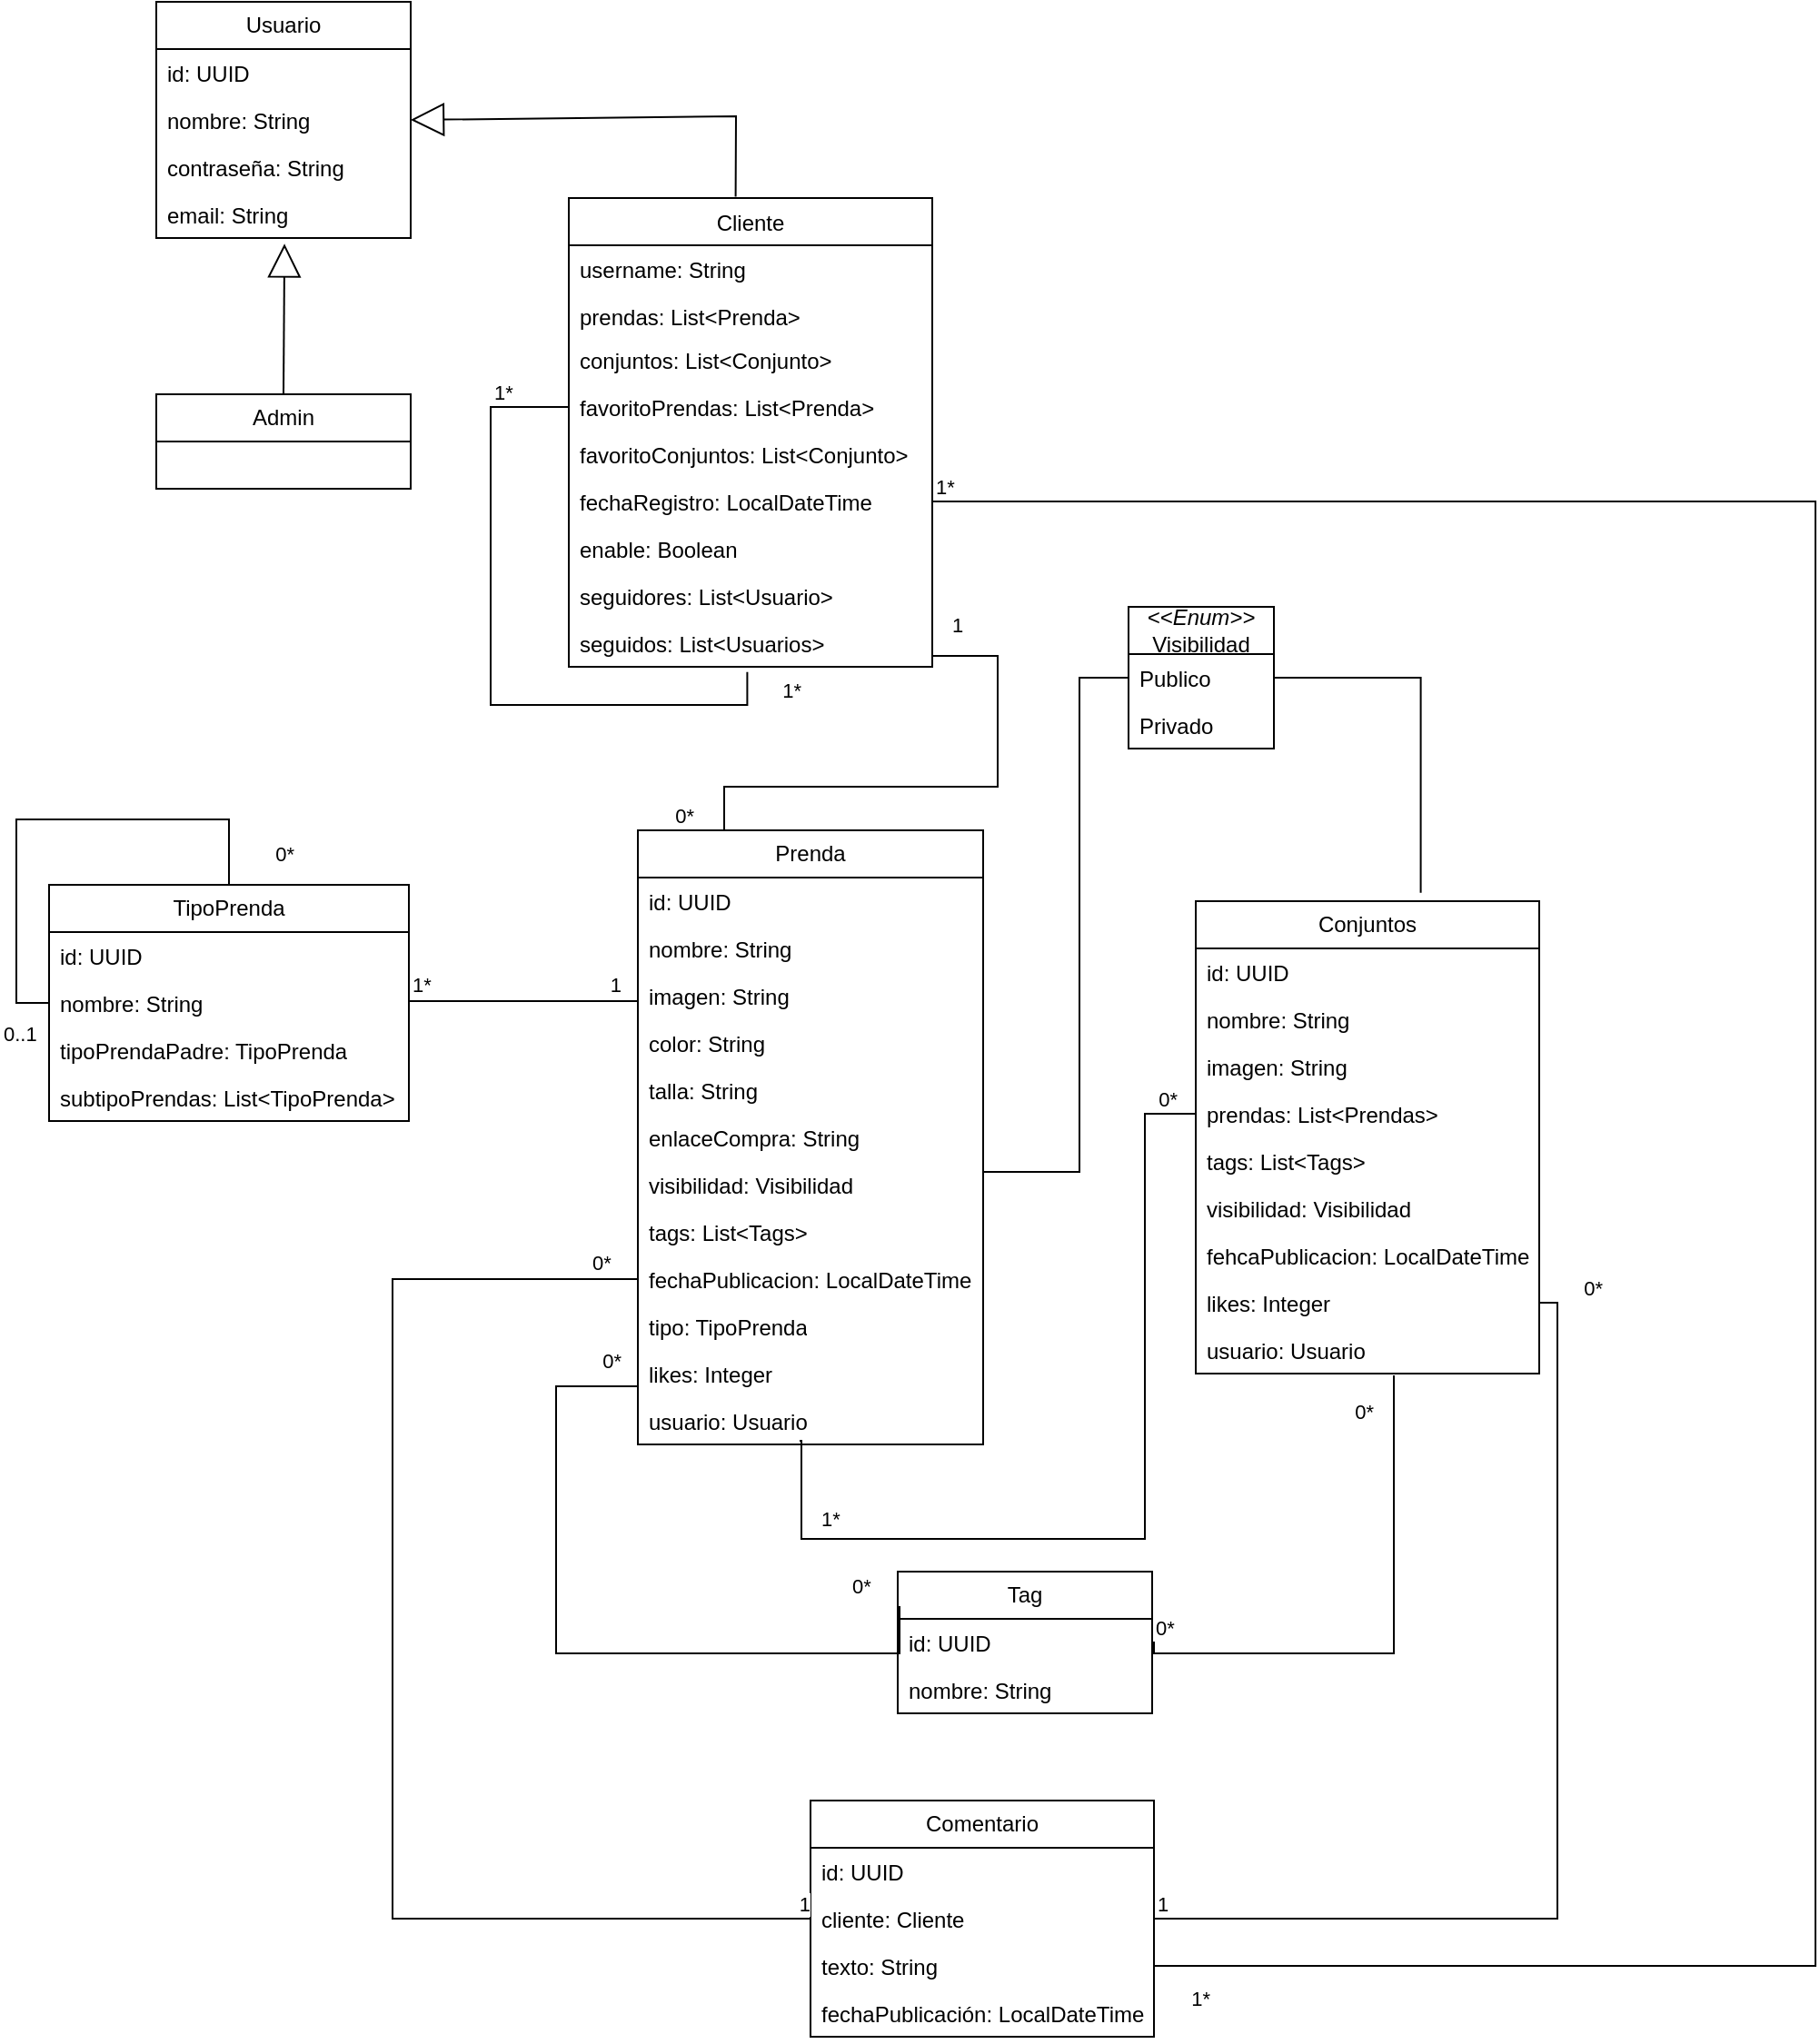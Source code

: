 <mxfile version="26.0.14">
  <diagram id="C5RBs43oDa-KdzZeNtuy" name="Page-1">
    <mxGraphModel dx="1325" dy="729" grid="1" gridSize="9" guides="1" tooltips="1" connect="1" arrows="1" fold="1" page="1" pageScale="1" pageWidth="1200" pageHeight="1920" math="0" shadow="0">
      <root>
        <mxCell id="WIyWlLk6GJQsqaUBKTNV-0" />
        <mxCell id="WIyWlLk6GJQsqaUBKTNV-1" parent="WIyWlLk6GJQsqaUBKTNV-0" />
        <mxCell id="zkfFHV4jXpPFQw0GAbJ--0" value="Cliente" style="swimlane;fontStyle=0;align=center;verticalAlign=top;childLayout=stackLayout;horizontal=1;startSize=26;horizontalStack=0;resizeParent=1;resizeLast=0;collapsible=1;marginBottom=0;rounded=0;shadow=0;strokeWidth=1;" parent="WIyWlLk6GJQsqaUBKTNV-1" vertex="1">
          <mxGeometry x="349" y="144" width="200" height="258" as="geometry">
            <mxRectangle x="230" y="140" width="160" height="26" as="alternateBounds" />
          </mxGeometry>
        </mxCell>
        <mxCell id="zkfFHV4jXpPFQw0GAbJ--3" value="username: String" style="text;align=left;verticalAlign=top;spacingLeft=4;spacingRight=4;overflow=hidden;rotatable=0;points=[[0,0.5],[1,0.5]];portConstraint=eastwest;rounded=0;shadow=0;html=0;" parent="zkfFHV4jXpPFQw0GAbJ--0" vertex="1">
          <mxGeometry y="26" width="200" height="26" as="geometry" />
        </mxCell>
        <mxCell id="DgNGuxFc834xRQPZXvwP-4" value="prendas: List&amp;lt;Prenda&amp;gt;" style="text;strokeColor=none;fillColor=none;align=left;verticalAlign=top;spacingLeft=4;spacingRight=4;overflow=hidden;rotatable=0;points=[[0,0.5],[1,0.5]];portConstraint=eastwest;whiteSpace=wrap;html=1;" parent="zkfFHV4jXpPFQw0GAbJ--0" vertex="1">
          <mxGeometry y="52" width="200" height="24" as="geometry" />
        </mxCell>
        <mxCell id="DgNGuxFc834xRQPZXvwP-8" value="conjuntos: List&amp;lt;Conjunto&amp;gt;" style="text;strokeColor=none;fillColor=none;align=left;verticalAlign=top;spacingLeft=4;spacingRight=4;overflow=hidden;rotatable=0;points=[[0,0.5],[1,0.5]];portConstraint=eastwest;whiteSpace=wrap;html=1;" parent="zkfFHV4jXpPFQw0GAbJ--0" vertex="1">
          <mxGeometry y="76" width="200" height="26" as="geometry" />
        </mxCell>
        <mxCell id="DgNGuxFc834xRQPZXvwP-9" value="favoritoPrendas: List&amp;lt;Prenda&amp;gt;" style="text;strokeColor=none;fillColor=none;align=left;verticalAlign=top;spacingLeft=4;spacingRight=4;overflow=hidden;rotatable=0;points=[[0,0.5],[1,0.5]];portConstraint=eastwest;whiteSpace=wrap;html=1;" parent="zkfFHV4jXpPFQw0GAbJ--0" vertex="1">
          <mxGeometry y="102" width="200" height="26" as="geometry" />
        </mxCell>
        <mxCell id="DgNGuxFc834xRQPZXvwP-10" value="favoritoConjuntos: List&amp;lt;Conjunto&amp;gt;" style="text;strokeColor=none;fillColor=none;align=left;verticalAlign=top;spacingLeft=4;spacingRight=4;overflow=hidden;rotatable=0;points=[[0,0.5],[1,0.5]];portConstraint=eastwest;whiteSpace=wrap;html=1;" parent="zkfFHV4jXpPFQw0GAbJ--0" vertex="1">
          <mxGeometry y="128" width="200" height="26" as="geometry" />
        </mxCell>
        <mxCell id="DgNGuxFc834xRQPZXvwP-11" value="fechaRegistro: LocalDateTime" style="text;strokeColor=none;fillColor=none;align=left;verticalAlign=top;spacingLeft=4;spacingRight=4;overflow=hidden;rotatable=0;points=[[0,0.5],[1,0.5]];portConstraint=eastwest;whiteSpace=wrap;html=1;" parent="zkfFHV4jXpPFQw0GAbJ--0" vertex="1">
          <mxGeometry y="154" width="200" height="26" as="geometry" />
        </mxCell>
        <mxCell id="DgNGuxFc834xRQPZXvwP-12" value="enable: Boolean" style="text;strokeColor=none;fillColor=none;align=left;verticalAlign=top;spacingLeft=4;spacingRight=4;overflow=hidden;rotatable=0;points=[[0,0.5],[1,0.5]];portConstraint=eastwest;whiteSpace=wrap;html=1;" parent="zkfFHV4jXpPFQw0GAbJ--0" vertex="1">
          <mxGeometry y="180" width="200" height="26" as="geometry" />
        </mxCell>
        <mxCell id="m85d_sn0txxrarvjNHWn-1" value="seguidores: List&amp;lt;Usuario&amp;gt;" style="text;strokeColor=none;fillColor=none;align=left;verticalAlign=top;spacingLeft=4;spacingRight=4;overflow=hidden;rotatable=0;points=[[0,0.5],[1,0.5]];portConstraint=eastwest;whiteSpace=wrap;html=1;" vertex="1" parent="zkfFHV4jXpPFQw0GAbJ--0">
          <mxGeometry y="206" width="200" height="26" as="geometry" />
        </mxCell>
        <mxCell id="m85d_sn0txxrarvjNHWn-2" value="seguidos: List&amp;lt;Usuarios&amp;gt;" style="text;strokeColor=none;fillColor=none;align=left;verticalAlign=top;spacingLeft=4;spacingRight=4;overflow=hidden;rotatable=0;points=[[0,0.5],[1,0.5]];portConstraint=eastwest;whiteSpace=wrap;html=1;" vertex="1" parent="zkfFHV4jXpPFQw0GAbJ--0">
          <mxGeometry y="232" width="200" height="26" as="geometry" />
        </mxCell>
        <mxCell id="m85d_sn0txxrarvjNHWn-3" value="" style="endArrow=none;html=1;edgeStyle=orthogonalEdgeStyle;rounded=0;entryX=0.491;entryY=1.112;entryDx=0;entryDy=0;entryPerimeter=0;exitX=0;exitY=0.5;exitDx=0;exitDy=0;" edge="1" parent="zkfFHV4jXpPFQw0GAbJ--0" source="DgNGuxFc834xRQPZXvwP-9" target="m85d_sn0txxrarvjNHWn-2">
          <mxGeometry relative="1" as="geometry">
            <mxPoint x="-142" y="279" as="sourcePoint" />
            <mxPoint x="18" y="279" as="targetPoint" />
            <Array as="points">
              <mxPoint x="-43" y="115" />
              <mxPoint x="-43" y="279" />
              <mxPoint x="98" y="279" />
            </Array>
          </mxGeometry>
        </mxCell>
        <mxCell id="m85d_sn0txxrarvjNHWn-4" value="1*" style="edgeLabel;resizable=0;html=1;align=left;verticalAlign=bottom;" connectable="0" vertex="1" parent="m85d_sn0txxrarvjNHWn-3">
          <mxGeometry x="-1" relative="1" as="geometry">
            <mxPoint x="-43" as="offset" />
          </mxGeometry>
        </mxCell>
        <mxCell id="m85d_sn0txxrarvjNHWn-5" value="1*" style="edgeLabel;resizable=0;html=1;align=right;verticalAlign=bottom;" connectable="0" vertex="1" parent="m85d_sn0txxrarvjNHWn-3">
          <mxGeometry x="1" relative="1" as="geometry">
            <mxPoint x="30" y="19" as="offset" />
          </mxGeometry>
        </mxCell>
        <mxCell id="DgNGuxFc834xRQPZXvwP-13" value="Prenda" style="swimlane;fontStyle=0;childLayout=stackLayout;horizontal=1;startSize=26;fillColor=none;horizontalStack=0;resizeParent=1;resizeParentMax=0;resizeLast=0;collapsible=1;marginBottom=0;whiteSpace=wrap;html=1;" parent="WIyWlLk6GJQsqaUBKTNV-1" vertex="1">
          <mxGeometry x="387" y="492" width="190" height="338" as="geometry" />
        </mxCell>
        <mxCell id="DgNGuxFc834xRQPZXvwP-14" value="&lt;span style=&quot;text-wrap-mode: nowrap;&quot;&gt;id: UUID&lt;/span&gt;" style="text;strokeColor=none;fillColor=none;align=left;verticalAlign=top;spacingLeft=4;spacingRight=4;overflow=hidden;rotatable=0;points=[[0,0.5],[1,0.5]];portConstraint=eastwest;whiteSpace=wrap;html=1;" parent="DgNGuxFc834xRQPZXvwP-13" vertex="1">
          <mxGeometry y="26" width="190" height="26" as="geometry" />
        </mxCell>
        <mxCell id="DgNGuxFc834xRQPZXvwP-15" value="&lt;span style=&quot;text-wrap-mode: nowrap;&quot;&gt;nombre: String&lt;/span&gt;" style="text;strokeColor=none;fillColor=none;align=left;verticalAlign=top;spacingLeft=4;spacingRight=4;overflow=hidden;rotatable=0;points=[[0,0.5],[1,0.5]];portConstraint=eastwest;whiteSpace=wrap;html=1;" parent="DgNGuxFc834xRQPZXvwP-13" vertex="1">
          <mxGeometry y="52" width="190" height="26" as="geometry" />
        </mxCell>
        <mxCell id="DgNGuxFc834xRQPZXvwP-16" value="imagen: String" style="text;strokeColor=none;fillColor=none;align=left;verticalAlign=top;spacingLeft=4;spacingRight=4;overflow=hidden;rotatable=0;points=[[0,0.5],[1,0.5]];portConstraint=eastwest;whiteSpace=wrap;html=1;" parent="DgNGuxFc834xRQPZXvwP-13" vertex="1">
          <mxGeometry y="78" width="190" height="26" as="geometry" />
        </mxCell>
        <mxCell id="DgNGuxFc834xRQPZXvwP-17" value="color: String" style="text;strokeColor=none;fillColor=none;align=left;verticalAlign=top;spacingLeft=4;spacingRight=4;overflow=hidden;rotatable=0;points=[[0,0.5],[1,0.5]];portConstraint=eastwest;whiteSpace=wrap;html=1;" parent="DgNGuxFc834xRQPZXvwP-13" vertex="1">
          <mxGeometry y="104" width="190" height="26" as="geometry" />
        </mxCell>
        <mxCell id="DgNGuxFc834xRQPZXvwP-18" value="talla: String" style="text;strokeColor=none;fillColor=none;align=left;verticalAlign=top;spacingLeft=4;spacingRight=4;overflow=hidden;rotatable=0;points=[[0,0.5],[1,0.5]];portConstraint=eastwest;whiteSpace=wrap;html=1;" parent="DgNGuxFc834xRQPZXvwP-13" vertex="1">
          <mxGeometry y="130" width="190" height="26" as="geometry" />
        </mxCell>
        <mxCell id="DgNGuxFc834xRQPZXvwP-22" value="enlaceCompra: String" style="text;strokeColor=none;fillColor=none;align=left;verticalAlign=top;spacingLeft=4;spacingRight=4;overflow=hidden;rotatable=0;points=[[0,0.5],[1,0.5]];portConstraint=eastwest;whiteSpace=wrap;html=1;" parent="DgNGuxFc834xRQPZXvwP-13" vertex="1">
          <mxGeometry y="156" width="190" height="26" as="geometry" />
        </mxCell>
        <mxCell id="DgNGuxFc834xRQPZXvwP-20" value="visibilidad: Visibilidad" style="text;strokeColor=none;fillColor=none;align=left;verticalAlign=top;spacingLeft=4;spacingRight=4;overflow=hidden;rotatable=0;points=[[0,0.5],[1,0.5]];portConstraint=eastwest;whiteSpace=wrap;html=1;" parent="DgNGuxFc834xRQPZXvwP-13" vertex="1">
          <mxGeometry y="182" width="190" height="26" as="geometry" />
        </mxCell>
        <mxCell id="DgNGuxFc834xRQPZXvwP-21" value="tags: List&amp;lt;Tags&amp;gt;" style="text;strokeColor=none;fillColor=none;align=left;verticalAlign=top;spacingLeft=4;spacingRight=4;overflow=hidden;rotatable=0;points=[[0,0.5],[1,0.5]];portConstraint=eastwest;whiteSpace=wrap;html=1;" parent="DgNGuxFc834xRQPZXvwP-13" vertex="1">
          <mxGeometry y="208" width="190" height="26" as="geometry" />
        </mxCell>
        <mxCell id="DgNGuxFc834xRQPZXvwP-32" value="fechaPublicacion: LocalDateTime" style="text;strokeColor=none;fillColor=none;align=left;verticalAlign=top;spacingLeft=4;spacingRight=4;overflow=hidden;rotatable=0;points=[[0,0.5],[1,0.5]];portConstraint=eastwest;whiteSpace=wrap;html=1;" parent="DgNGuxFc834xRQPZXvwP-13" vertex="1">
          <mxGeometry y="234" width="190" height="26" as="geometry" />
        </mxCell>
        <mxCell id="DgNGuxFc834xRQPZXvwP-19" value="tipo: TipoPrenda" style="text;strokeColor=none;fillColor=none;align=left;verticalAlign=top;spacingLeft=4;spacingRight=4;overflow=hidden;rotatable=0;points=[[0,0.5],[1,0.5]];portConstraint=eastwest;whiteSpace=wrap;html=1;" parent="DgNGuxFc834xRQPZXvwP-13" vertex="1">
          <mxGeometry y="260" width="190" height="26" as="geometry" />
        </mxCell>
        <mxCell id="DgNGuxFc834xRQPZXvwP-35" value="likes: Integer" style="text;strokeColor=none;fillColor=none;align=left;verticalAlign=top;spacingLeft=4;spacingRight=4;overflow=hidden;rotatable=0;points=[[0,0.5],[1,0.5]];portConstraint=eastwest;whiteSpace=wrap;html=1;" parent="DgNGuxFc834xRQPZXvwP-13" vertex="1">
          <mxGeometry y="286" width="190" height="26" as="geometry" />
        </mxCell>
        <mxCell id="m85d_sn0txxrarvjNHWn-23" value="usuario: Usuario" style="text;strokeColor=none;fillColor=none;align=left;verticalAlign=top;spacingLeft=4;spacingRight=4;overflow=hidden;rotatable=0;points=[[0,0.5],[1,0.5]];portConstraint=eastwest;whiteSpace=wrap;html=1;" vertex="1" parent="DgNGuxFc834xRQPZXvwP-13">
          <mxGeometry y="312" width="190" height="26" as="geometry" />
        </mxCell>
        <mxCell id="DgNGuxFc834xRQPZXvwP-27" value="&lt;i&gt;&amp;lt;&amp;lt;Enum&amp;gt;&amp;gt;&lt;/i&gt;&lt;div&gt;Visibilidad&lt;/div&gt;" style="swimlane;fontStyle=0;childLayout=stackLayout;horizontal=1;startSize=26;fillColor=none;horizontalStack=0;resizeParent=1;resizeParentMax=0;resizeLast=0;collapsible=1;marginBottom=0;whiteSpace=wrap;html=1;" parent="WIyWlLk6GJQsqaUBKTNV-1" vertex="1">
          <mxGeometry x="657" y="369" width="80" height="78" as="geometry" />
        </mxCell>
        <mxCell id="DgNGuxFc834xRQPZXvwP-28" value="Publico" style="text;strokeColor=none;fillColor=none;align=left;verticalAlign=top;spacingLeft=4;spacingRight=4;overflow=hidden;rotatable=0;points=[[0,0.5],[1,0.5]];portConstraint=eastwest;whiteSpace=wrap;html=1;" parent="DgNGuxFc834xRQPZXvwP-27" vertex="1">
          <mxGeometry y="26" width="80" height="26" as="geometry" />
        </mxCell>
        <mxCell id="DgNGuxFc834xRQPZXvwP-29" value="Privado" style="text;strokeColor=none;fillColor=none;align=left;verticalAlign=top;spacingLeft=4;spacingRight=4;overflow=hidden;rotatable=0;points=[[0,0.5],[1,0.5]];portConstraint=eastwest;whiteSpace=wrap;html=1;" parent="DgNGuxFc834xRQPZXvwP-27" vertex="1">
          <mxGeometry y="52" width="80" height="26" as="geometry" />
        </mxCell>
        <mxCell id="DgNGuxFc834xRQPZXvwP-37" value="" style="endArrow=none;html=1;edgeStyle=orthogonalEdgeStyle;rounded=0;exitX=1;exitY=0.5;exitDx=0;exitDy=0;entryX=0.25;entryY=0;entryDx=0;entryDy=0;" parent="WIyWlLk6GJQsqaUBKTNV-1" source="DgNGuxFc834xRQPZXvwP-4" target="DgNGuxFc834xRQPZXvwP-13" edge="1">
          <mxGeometry relative="1" as="geometry">
            <mxPoint x="252" y="459" as="sourcePoint" />
            <mxPoint x="412" y="459" as="targetPoint" />
            <Array as="points">
              <mxPoint x="549" y="396" />
              <mxPoint x="585" y="396" />
              <mxPoint x="585" y="468" />
              <mxPoint x="434" y="468" />
            </Array>
          </mxGeometry>
        </mxCell>
        <mxCell id="DgNGuxFc834xRQPZXvwP-38" value="1" style="edgeLabel;resizable=0;html=1;align=left;verticalAlign=bottom;" parent="DgNGuxFc834xRQPZXvwP-37" connectable="0" vertex="1">
          <mxGeometry x="-1" relative="1" as="geometry">
            <mxPoint x="9" y="179" as="offset" />
          </mxGeometry>
        </mxCell>
        <mxCell id="DgNGuxFc834xRQPZXvwP-39" value="0*" style="edgeLabel;resizable=0;html=1;align=right;verticalAlign=bottom;" parent="DgNGuxFc834xRQPZXvwP-37" connectable="0" vertex="1">
          <mxGeometry x="1" relative="1" as="geometry">
            <mxPoint x="-16" as="offset" />
          </mxGeometry>
        </mxCell>
        <mxCell id="DgNGuxFc834xRQPZXvwP-40" value="Usuario" style="swimlane;fontStyle=0;childLayout=stackLayout;horizontal=1;startSize=26;fillColor=none;horizontalStack=0;resizeParent=1;resizeParentMax=0;resizeLast=0;collapsible=1;marginBottom=0;whiteSpace=wrap;html=1;" parent="WIyWlLk6GJQsqaUBKTNV-1" vertex="1">
          <mxGeometry x="122" y="36" width="140" height="130" as="geometry" />
        </mxCell>
        <mxCell id="zkfFHV4jXpPFQw0GAbJ--1" value="id: UUID" style="text;align=left;verticalAlign=top;spacingLeft=4;spacingRight=4;overflow=hidden;rotatable=0;points=[[0,0.5],[1,0.5]];portConstraint=eastwest;" parent="DgNGuxFc834xRQPZXvwP-40" vertex="1">
          <mxGeometry y="26" width="140" height="26" as="geometry" />
        </mxCell>
        <mxCell id="zkfFHV4jXpPFQw0GAbJ--2" value="nombre: String" style="text;align=left;verticalAlign=top;spacingLeft=4;spacingRight=4;overflow=hidden;rotatable=0;points=[[0,0.5],[1,0.5]];portConstraint=eastwest;rounded=0;shadow=0;html=0;" parent="DgNGuxFc834xRQPZXvwP-40" vertex="1">
          <mxGeometry y="52" width="140" height="26" as="geometry" />
        </mxCell>
        <mxCell id="DgNGuxFc834xRQPZXvwP-7" value="contraseña: String" style="text;strokeColor=none;fillColor=none;align=left;verticalAlign=top;spacingLeft=4;spacingRight=4;overflow=hidden;rotatable=0;points=[[0,0.5],[1,0.5]];portConstraint=eastwest;whiteSpace=wrap;html=1;" parent="DgNGuxFc834xRQPZXvwP-40" vertex="1">
          <mxGeometry y="78" width="140" height="26" as="geometry" />
        </mxCell>
        <mxCell id="DgNGuxFc834xRQPZXvwP-6" value="email: String" style="text;strokeColor=none;fillColor=none;align=left;verticalAlign=top;spacingLeft=4;spacingRight=4;overflow=hidden;rotatable=0;points=[[0,0.5],[1,0.5]];portConstraint=eastwest;whiteSpace=wrap;html=1;" parent="DgNGuxFc834xRQPZXvwP-40" vertex="1">
          <mxGeometry y="104" width="140" height="26" as="geometry" />
        </mxCell>
        <mxCell id="DgNGuxFc834xRQPZXvwP-44" value="Admin" style="swimlane;fontStyle=0;childLayout=stackLayout;horizontal=1;startSize=26;fillColor=none;horizontalStack=0;resizeParent=1;resizeParentMax=0;resizeLast=0;collapsible=1;marginBottom=0;whiteSpace=wrap;html=1;" parent="WIyWlLk6GJQsqaUBKTNV-1" vertex="1">
          <mxGeometry x="122" y="252" width="140" height="52" as="geometry" />
        </mxCell>
        <mxCell id="DgNGuxFc834xRQPZXvwP-48" value="" style="endArrow=block;endSize=16;endFill=0;html=1;rounded=0;exitX=0.5;exitY=0;exitDx=0;exitDy=0;entryX=0.504;entryY=1.122;entryDx=0;entryDy=0;entryPerimeter=0;" parent="WIyWlLk6GJQsqaUBKTNV-1" source="DgNGuxFc834xRQPZXvwP-44" target="DgNGuxFc834xRQPZXvwP-6" edge="1">
          <mxGeometry width="160" relative="1" as="geometry">
            <mxPoint x="270" y="198" as="sourcePoint" />
            <mxPoint x="430" y="198" as="targetPoint" />
          </mxGeometry>
        </mxCell>
        <mxCell id="DgNGuxFc834xRQPZXvwP-49" value="" style="endArrow=block;endSize=16;endFill=0;html=1;rounded=0;exitX=0.459;exitY=-0.003;exitDx=0;exitDy=0;exitPerimeter=0;entryX=1;entryY=0.5;entryDx=0;entryDy=0;" parent="WIyWlLk6GJQsqaUBKTNV-1" source="zkfFHV4jXpPFQw0GAbJ--0" target="zkfFHV4jXpPFQw0GAbJ--2" edge="1">
          <mxGeometry width="160" relative="1" as="geometry">
            <mxPoint x="270" y="198" as="sourcePoint" />
            <mxPoint x="430" y="198" as="targetPoint" />
            <Array as="points">
              <mxPoint x="441" y="99" />
            </Array>
          </mxGeometry>
        </mxCell>
        <mxCell id="DgNGuxFc834xRQPZXvwP-50" value="Conjuntos" style="swimlane;fontStyle=0;childLayout=stackLayout;horizontal=1;startSize=26;fillColor=none;horizontalStack=0;resizeParent=1;resizeParentMax=0;resizeLast=0;collapsible=1;marginBottom=0;whiteSpace=wrap;html=1;" parent="WIyWlLk6GJQsqaUBKTNV-1" vertex="1">
          <mxGeometry x="694" y="531" width="189" height="260" as="geometry" />
        </mxCell>
        <mxCell id="DgNGuxFc834xRQPZXvwP-51" value="&lt;span style=&quot;text-wrap-mode: nowrap;&quot;&gt;id: UUID&lt;/span&gt;" style="text;strokeColor=none;fillColor=none;align=left;verticalAlign=top;spacingLeft=4;spacingRight=4;overflow=hidden;rotatable=0;points=[[0,0.5],[1,0.5]];portConstraint=eastwest;whiteSpace=wrap;html=1;" parent="DgNGuxFc834xRQPZXvwP-50" vertex="1">
          <mxGeometry y="26" width="189" height="26" as="geometry" />
        </mxCell>
        <mxCell id="DgNGuxFc834xRQPZXvwP-52" value="&lt;span style=&quot;text-wrap-mode: nowrap;&quot;&gt;nombre: String&lt;/span&gt;" style="text;strokeColor=none;fillColor=none;align=left;verticalAlign=top;spacingLeft=4;spacingRight=4;overflow=hidden;rotatable=0;points=[[0,0.5],[1,0.5]];portConstraint=eastwest;whiteSpace=wrap;html=1;" parent="DgNGuxFc834xRQPZXvwP-50" vertex="1">
          <mxGeometry y="52" width="189" height="26" as="geometry" />
        </mxCell>
        <mxCell id="DgNGuxFc834xRQPZXvwP-53" value="imagen: String" style="text;strokeColor=none;fillColor=none;align=left;verticalAlign=top;spacingLeft=4;spacingRight=4;overflow=hidden;rotatable=0;points=[[0,0.5],[1,0.5]];portConstraint=eastwest;whiteSpace=wrap;html=1;" parent="DgNGuxFc834xRQPZXvwP-50" vertex="1">
          <mxGeometry y="78" width="189" height="26" as="geometry" />
        </mxCell>
        <mxCell id="DgNGuxFc834xRQPZXvwP-59" value="prendas: List&amp;lt;Prendas&amp;gt;" style="text;strokeColor=none;fillColor=none;align=left;verticalAlign=top;spacingLeft=4;spacingRight=4;overflow=hidden;rotatable=0;points=[[0,0.5],[1,0.5]];portConstraint=eastwest;whiteSpace=wrap;html=1;" parent="DgNGuxFc834xRQPZXvwP-50" vertex="1">
          <mxGeometry y="104" width="189" height="26" as="geometry" />
        </mxCell>
        <mxCell id="DgNGuxFc834xRQPZXvwP-60" value="tags: List&amp;lt;Tags&amp;gt;" style="text;strokeColor=none;fillColor=none;align=left;verticalAlign=top;spacingLeft=4;spacingRight=4;overflow=hidden;rotatable=0;points=[[0,0.5],[1,0.5]];portConstraint=eastwest;whiteSpace=wrap;html=1;" parent="DgNGuxFc834xRQPZXvwP-50" vertex="1">
          <mxGeometry y="130" width="189" height="26" as="geometry" />
        </mxCell>
        <mxCell id="DgNGuxFc834xRQPZXvwP-61" value="visibilidad: Visibilidad" style="text;strokeColor=none;fillColor=none;align=left;verticalAlign=top;spacingLeft=4;spacingRight=4;overflow=hidden;rotatable=0;points=[[0,0.5],[1,0.5]];portConstraint=eastwest;whiteSpace=wrap;html=1;" parent="DgNGuxFc834xRQPZXvwP-50" vertex="1">
          <mxGeometry y="156" width="189" height="26" as="geometry" />
        </mxCell>
        <mxCell id="DgNGuxFc834xRQPZXvwP-62" value="fehcaPublicacion: LocalDateTime" style="text;strokeColor=none;fillColor=none;align=left;verticalAlign=top;spacingLeft=4;spacingRight=4;overflow=hidden;rotatable=0;points=[[0,0.5],[1,0.5]];portConstraint=eastwest;whiteSpace=wrap;html=1;" parent="DgNGuxFc834xRQPZXvwP-50" vertex="1">
          <mxGeometry y="182" width="189" height="26" as="geometry" />
        </mxCell>
        <mxCell id="DgNGuxFc834xRQPZXvwP-58" value="likes: Integer" style="text;strokeColor=none;fillColor=none;align=left;verticalAlign=top;spacingLeft=4;spacingRight=4;overflow=hidden;rotatable=0;points=[[0,0.5],[1,0.5]];portConstraint=eastwest;whiteSpace=wrap;html=1;" parent="DgNGuxFc834xRQPZXvwP-50" vertex="1">
          <mxGeometry y="208" width="189" height="26" as="geometry" />
        </mxCell>
        <mxCell id="m85d_sn0txxrarvjNHWn-25" value="usuario: Usuario" style="text;strokeColor=none;fillColor=none;align=left;verticalAlign=top;spacingLeft=4;spacingRight=4;overflow=hidden;rotatable=0;points=[[0,0.5],[1,0.5]];portConstraint=eastwest;whiteSpace=wrap;html=1;" vertex="1" parent="DgNGuxFc834xRQPZXvwP-50">
          <mxGeometry y="234" width="189" height="26" as="geometry" />
        </mxCell>
        <mxCell id="DgNGuxFc834xRQPZXvwP-55" value="" style="endArrow=none;html=1;edgeStyle=orthogonalEdgeStyle;rounded=0;exitX=1;exitY=0.5;exitDx=0;exitDy=0;entryX=0;entryY=0.5;entryDx=0;entryDy=0;" parent="WIyWlLk6GJQsqaUBKTNV-1" source="DgNGuxFc834xRQPZXvwP-21" target="DgNGuxFc834xRQPZXvwP-28" edge="1">
          <mxGeometry relative="1" as="geometry">
            <mxPoint x="567" y="441" as="sourcePoint" />
            <mxPoint x="727" y="441" as="targetPoint" />
            <Array as="points">
              <mxPoint x="577" y="680" />
              <mxPoint x="630" y="680" />
              <mxPoint x="630" y="408" />
            </Array>
          </mxGeometry>
        </mxCell>
        <mxCell id="DgNGuxFc834xRQPZXvwP-63" value="" style="endArrow=none;html=1;edgeStyle=orthogonalEdgeStyle;rounded=0;exitX=1;exitY=0.5;exitDx=0;exitDy=0;entryX=0.655;entryY=-0.018;entryDx=0;entryDy=0;entryPerimeter=0;" parent="WIyWlLk6GJQsqaUBKTNV-1" source="DgNGuxFc834xRQPZXvwP-28" target="DgNGuxFc834xRQPZXvwP-50" edge="1">
          <mxGeometry relative="1" as="geometry">
            <mxPoint x="972" y="522" as="sourcePoint" />
            <mxPoint x="1146" y="630" as="targetPoint" />
            <Array as="points">
              <mxPoint x="818" y="408" />
            </Array>
          </mxGeometry>
        </mxCell>
        <mxCell id="DgNGuxFc834xRQPZXvwP-64" value="" style="endArrow=none;html=1;edgeStyle=orthogonalEdgeStyle;rounded=0;entryX=0;entryY=0.5;entryDx=0;entryDy=0;" parent="WIyWlLk6GJQsqaUBKTNV-1" target="DgNGuxFc834xRQPZXvwP-59" edge="1">
          <mxGeometry relative="1" as="geometry">
            <mxPoint x="476" y="828" as="sourcePoint" />
            <mxPoint x="727" y="441" as="targetPoint" />
            <Array as="points">
              <mxPoint x="477" y="882" />
              <mxPoint x="666" y="882" />
              <mxPoint x="666" y="648" />
            </Array>
          </mxGeometry>
        </mxCell>
        <mxCell id="DgNGuxFc834xRQPZXvwP-65" value="1*" style="edgeLabel;resizable=0;html=1;align=left;verticalAlign=bottom;" parent="DgNGuxFc834xRQPZXvwP-64" connectable="0" vertex="1">
          <mxGeometry x="-1" relative="1" as="geometry">
            <mxPoint x="10" y="51" as="offset" />
          </mxGeometry>
        </mxCell>
        <mxCell id="DgNGuxFc834xRQPZXvwP-66" value="0*" style="edgeLabel;resizable=0;html=1;align=right;verticalAlign=bottom;" parent="DgNGuxFc834xRQPZXvwP-64" connectable="0" vertex="1">
          <mxGeometry x="1" relative="1" as="geometry">
            <mxPoint x="-10" as="offset" />
          </mxGeometry>
        </mxCell>
        <mxCell id="DgNGuxFc834xRQPZXvwP-67" value="Tag" style="swimlane;fontStyle=0;childLayout=stackLayout;horizontal=1;startSize=26;fillColor=none;horizontalStack=0;resizeParent=1;resizeParentMax=0;resizeLast=0;collapsible=1;marginBottom=0;whiteSpace=wrap;html=1;" parent="WIyWlLk6GJQsqaUBKTNV-1" vertex="1">
          <mxGeometry x="530" y="900" width="140" height="78" as="geometry" />
        </mxCell>
        <mxCell id="DgNGuxFc834xRQPZXvwP-68" value="&lt;span style=&quot;text-wrap-mode: nowrap;&quot;&gt;id: UUID&lt;/span&gt;" style="text;strokeColor=none;fillColor=none;align=left;verticalAlign=top;spacingLeft=4;spacingRight=4;overflow=hidden;rotatable=0;points=[[0,0.5],[1,0.5]];portConstraint=eastwest;whiteSpace=wrap;html=1;" parent="DgNGuxFc834xRQPZXvwP-67" vertex="1">
          <mxGeometry y="26" width="140" height="26" as="geometry" />
        </mxCell>
        <mxCell id="DgNGuxFc834xRQPZXvwP-69" value="nombre: String" style="text;strokeColor=none;fillColor=none;align=left;verticalAlign=top;spacingLeft=4;spacingRight=4;overflow=hidden;rotatable=0;points=[[0,0.5],[1,0.5]];portConstraint=eastwest;whiteSpace=wrap;html=1;" parent="DgNGuxFc834xRQPZXvwP-67" vertex="1">
          <mxGeometry y="52" width="140" height="26" as="geometry" />
        </mxCell>
        <mxCell id="DgNGuxFc834xRQPZXvwP-71" value="" style="endArrow=none;html=1;edgeStyle=orthogonalEdgeStyle;rounded=0;exitX=1;exitY=0.5;exitDx=0;exitDy=0;" parent="WIyWlLk6GJQsqaUBKTNV-1" source="DgNGuxFc834xRQPZXvwP-68" edge="1">
          <mxGeometry relative="1" as="geometry">
            <mxPoint x="747" y="945" as="sourcePoint" />
            <mxPoint x="803" y="792" as="targetPoint" />
            <Array as="points">
              <mxPoint x="671" y="939" />
              <mxPoint x="671" y="945" />
              <mxPoint x="803" y="945" />
            </Array>
          </mxGeometry>
        </mxCell>
        <mxCell id="DgNGuxFc834xRQPZXvwP-72" value="0*" style="edgeLabel;resizable=0;html=1;align=left;verticalAlign=bottom;" parent="DgNGuxFc834xRQPZXvwP-71" connectable="0" vertex="1">
          <mxGeometry x="-1" relative="1" as="geometry" />
        </mxCell>
        <mxCell id="DgNGuxFc834xRQPZXvwP-73" value="0*" style="edgeLabel;resizable=0;html=1;align=right;verticalAlign=bottom;" parent="DgNGuxFc834xRQPZXvwP-71" connectable="0" vertex="1">
          <mxGeometry x="1" relative="1" as="geometry">
            <mxPoint x="-11" y="28" as="offset" />
          </mxGeometry>
        </mxCell>
        <mxCell id="DgNGuxFc834xRQPZXvwP-74" value="" style="endArrow=none;html=1;edgeStyle=orthogonalEdgeStyle;rounded=0;exitX=0;exitY=0.25;exitDx=0;exitDy=0;entryX=0;entryY=0.5;entryDx=0;entryDy=0;" parent="WIyWlLk6GJQsqaUBKTNV-1" source="DgNGuxFc834xRQPZXvwP-67" edge="1">
          <mxGeometry relative="1" as="geometry">
            <mxPoint x="531" y="909" as="sourcePoint" />
            <mxPoint x="387" y="702" as="targetPoint" />
            <Array as="points">
              <mxPoint x="531" y="920" />
              <mxPoint x="531" y="945" />
              <mxPoint x="342" y="945" />
              <mxPoint x="342" y="798" />
              <mxPoint x="387" y="798" />
            </Array>
          </mxGeometry>
        </mxCell>
        <mxCell id="DgNGuxFc834xRQPZXvwP-75" value="0*" style="edgeLabel;resizable=0;html=1;align=left;verticalAlign=bottom;" parent="DgNGuxFc834xRQPZXvwP-74" connectable="0" vertex="1">
          <mxGeometry x="-1" relative="1" as="geometry">
            <mxPoint x="-27" y="-3" as="offset" />
          </mxGeometry>
        </mxCell>
        <mxCell id="DgNGuxFc834xRQPZXvwP-76" value="0*" style="edgeLabel;resizable=0;html=1;align=right;verticalAlign=bottom;" parent="DgNGuxFc834xRQPZXvwP-74" connectable="0" vertex="1">
          <mxGeometry x="1" relative="1" as="geometry">
            <mxPoint x="-9" y="90" as="offset" />
          </mxGeometry>
        </mxCell>
        <mxCell id="DgNGuxFc834xRQPZXvwP-77" value="TipoPrenda" style="swimlane;fontStyle=0;childLayout=stackLayout;horizontal=1;startSize=26;fillColor=none;horizontalStack=0;resizeParent=1;resizeParentMax=0;resizeLast=0;collapsible=1;marginBottom=0;whiteSpace=wrap;html=1;" parent="WIyWlLk6GJQsqaUBKTNV-1" vertex="1">
          <mxGeometry x="63" y="522" width="198" height="130" as="geometry" />
        </mxCell>
        <mxCell id="DgNGuxFc834xRQPZXvwP-78" value="&lt;span style=&quot;text-wrap-mode: nowrap;&quot;&gt;id: UUID&lt;/span&gt;" style="text;strokeColor=none;fillColor=none;align=left;verticalAlign=top;spacingLeft=4;spacingRight=4;overflow=hidden;rotatable=0;points=[[0,0.5],[1,0.5]];portConstraint=eastwest;whiteSpace=wrap;html=1;" parent="DgNGuxFc834xRQPZXvwP-77" vertex="1">
          <mxGeometry y="26" width="198" height="26" as="geometry" />
        </mxCell>
        <mxCell id="DgNGuxFc834xRQPZXvwP-79" value="&lt;span style=&quot;text-wrap-mode: nowrap;&quot;&gt;nombre: String&lt;/span&gt;" style="text;strokeColor=none;fillColor=none;align=left;verticalAlign=top;spacingLeft=4;spacingRight=4;overflow=hidden;rotatable=0;points=[[0,0.5],[1,0.5]];portConstraint=eastwest;whiteSpace=wrap;html=1;" parent="DgNGuxFc834xRQPZXvwP-77" vertex="1">
          <mxGeometry y="52" width="198" height="26" as="geometry" />
        </mxCell>
        <mxCell id="m85d_sn0txxrarvjNHWn-0" value="tipoPrendaPadre: TipoPrenda" style="text;strokeColor=none;fillColor=none;align=left;verticalAlign=top;spacingLeft=4;spacingRight=4;overflow=hidden;rotatable=0;points=[[0,0.5],[1,0.5]];portConstraint=eastwest;whiteSpace=wrap;html=1;" vertex="1" parent="DgNGuxFc834xRQPZXvwP-77">
          <mxGeometry y="78" width="198" height="26" as="geometry" />
        </mxCell>
        <mxCell id="DgNGuxFc834xRQPZXvwP-80" value="subtipoPrendas: List&amp;lt;TipoPrenda&amp;gt;" style="text;strokeColor=none;fillColor=none;align=left;verticalAlign=top;spacingLeft=4;spacingRight=4;overflow=hidden;rotatable=0;points=[[0,0.5],[1,0.5]];portConstraint=eastwest;whiteSpace=wrap;html=1;" parent="DgNGuxFc834xRQPZXvwP-77" vertex="1">
          <mxGeometry y="104" width="198" height="26" as="geometry" />
        </mxCell>
        <mxCell id="DgNGuxFc834xRQPZXvwP-81" value="" style="endArrow=none;html=1;edgeStyle=orthogonalEdgeStyle;rounded=0;entryX=0.5;entryY=0;entryDx=0;entryDy=0;exitX=0;exitY=0.5;exitDx=0;exitDy=0;" parent="DgNGuxFc834xRQPZXvwP-77" source="DgNGuxFc834xRQPZXvwP-79" target="DgNGuxFc834xRQPZXvwP-77" edge="1">
          <mxGeometry relative="1" as="geometry">
            <mxPoint x="-27" y="-54" as="sourcePoint" />
            <mxPoint x="133" y="-54" as="targetPoint" />
            <Array as="points">
              <mxPoint x="-18" y="65" />
              <mxPoint x="-18" y="-36" />
              <mxPoint x="99" y="-36" />
            </Array>
          </mxGeometry>
        </mxCell>
        <mxCell id="DgNGuxFc834xRQPZXvwP-82" value="0..1" style="edgeLabel;resizable=0;html=1;align=left;verticalAlign=bottom;" parent="DgNGuxFc834xRQPZXvwP-81" connectable="0" vertex="1">
          <mxGeometry x="-1" relative="1" as="geometry">
            <mxPoint x="-27" y="25" as="offset" />
          </mxGeometry>
        </mxCell>
        <mxCell id="DgNGuxFc834xRQPZXvwP-83" value="0*" style="edgeLabel;resizable=0;html=1;align=right;verticalAlign=bottom;" parent="DgNGuxFc834xRQPZXvwP-81" connectable="0" vertex="1">
          <mxGeometry x="1" relative="1" as="geometry">
            <mxPoint x="36" y="-9" as="offset" />
          </mxGeometry>
        </mxCell>
        <mxCell id="DgNGuxFc834xRQPZXvwP-84" value="" style="endArrow=none;html=1;edgeStyle=orthogonalEdgeStyle;rounded=0;entryX=0;entryY=0.5;entryDx=0;entryDy=0;" parent="WIyWlLk6GJQsqaUBKTNV-1" edge="1" target="DgNGuxFc834xRQPZXvwP-17">
          <mxGeometry relative="1" as="geometry">
            <mxPoint x="261" y="585" as="sourcePoint" />
            <mxPoint x="369" y="603" as="targetPoint" />
            <Array as="points">
              <mxPoint x="261" y="586" />
              <mxPoint x="387" y="586" />
            </Array>
          </mxGeometry>
        </mxCell>
        <mxCell id="DgNGuxFc834xRQPZXvwP-85" value="1*" style="edgeLabel;resizable=0;html=1;align=left;verticalAlign=bottom;" parent="DgNGuxFc834xRQPZXvwP-84" connectable="0" vertex="1">
          <mxGeometry x="-1" relative="1" as="geometry" />
        </mxCell>
        <mxCell id="DgNGuxFc834xRQPZXvwP-86" value="1" style="edgeLabel;resizable=0;html=1;align=right;verticalAlign=bottom;" parent="DgNGuxFc834xRQPZXvwP-84" connectable="0" vertex="1">
          <mxGeometry x="1" relative="1" as="geometry">
            <mxPoint x="-9" y="-24" as="offset" />
          </mxGeometry>
        </mxCell>
        <mxCell id="m85d_sn0txxrarvjNHWn-6" value="Comentario" style="swimlane;fontStyle=0;childLayout=stackLayout;horizontal=1;startSize=26;fillColor=none;horizontalStack=0;resizeParent=1;resizeParentMax=0;resizeLast=0;collapsible=1;marginBottom=0;whiteSpace=wrap;html=1;" vertex="1" parent="WIyWlLk6GJQsqaUBKTNV-1">
          <mxGeometry x="482" y="1026" width="189" height="130" as="geometry" />
        </mxCell>
        <mxCell id="m85d_sn0txxrarvjNHWn-7" value="&lt;span style=&quot;text-wrap-mode: nowrap;&quot;&gt;id: UUID&lt;/span&gt;" style="text;strokeColor=none;fillColor=none;align=left;verticalAlign=top;spacingLeft=4;spacingRight=4;overflow=hidden;rotatable=0;points=[[0,0.5],[1,0.5]];portConstraint=eastwest;whiteSpace=wrap;html=1;" vertex="1" parent="m85d_sn0txxrarvjNHWn-6">
          <mxGeometry y="26" width="189" height="26" as="geometry" />
        </mxCell>
        <mxCell id="m85d_sn0txxrarvjNHWn-8" value="cliente: Cliente" style="text;strokeColor=none;fillColor=none;align=left;verticalAlign=top;spacingLeft=4;spacingRight=4;overflow=hidden;rotatable=0;points=[[0,0.5],[1,0.5]];portConstraint=eastwest;whiteSpace=wrap;html=1;" vertex="1" parent="m85d_sn0txxrarvjNHWn-6">
          <mxGeometry y="52" width="189" height="26" as="geometry" />
        </mxCell>
        <mxCell id="m85d_sn0txxrarvjNHWn-9" value="texto: String" style="text;strokeColor=none;fillColor=none;align=left;verticalAlign=top;spacingLeft=4;spacingRight=4;overflow=hidden;rotatable=0;points=[[0,0.5],[1,0.5]];portConstraint=eastwest;whiteSpace=wrap;html=1;" vertex="1" parent="m85d_sn0txxrarvjNHWn-6">
          <mxGeometry y="78" width="189" height="26" as="geometry" />
        </mxCell>
        <mxCell id="m85d_sn0txxrarvjNHWn-17" value="fechaPublicación: LocalDateTime" style="text;strokeColor=none;fillColor=none;align=left;verticalAlign=top;spacingLeft=4;spacingRight=4;overflow=hidden;rotatable=0;points=[[0,0.5],[1,0.5]];portConstraint=eastwest;whiteSpace=wrap;html=1;" vertex="1" parent="m85d_sn0txxrarvjNHWn-6">
          <mxGeometry y="104" width="189" height="26" as="geometry" />
        </mxCell>
        <mxCell id="m85d_sn0txxrarvjNHWn-10" value="" style="endArrow=none;html=1;edgeStyle=orthogonalEdgeStyle;rounded=0;entryX=0;entryY=0.5;entryDx=0;entryDy=0;exitX=0;exitY=0.5;exitDx=0;exitDy=0;" edge="1" parent="WIyWlLk6GJQsqaUBKTNV-1" source="DgNGuxFc834xRQPZXvwP-32" target="m85d_sn0txxrarvjNHWn-8">
          <mxGeometry relative="1" as="geometry">
            <mxPoint x="378" y="873" as="sourcePoint" />
            <mxPoint x="538" y="873" as="targetPoint" />
            <Array as="points">
              <mxPoint x="252" y="739" />
              <mxPoint x="252" y="1091" />
            </Array>
          </mxGeometry>
        </mxCell>
        <mxCell id="m85d_sn0txxrarvjNHWn-11" value="0*" style="edgeLabel;resizable=0;html=1;align=left;verticalAlign=bottom;" connectable="0" vertex="1" parent="m85d_sn0txxrarvjNHWn-10">
          <mxGeometry x="-1" relative="1" as="geometry">
            <mxPoint x="-27" y="-1" as="offset" />
          </mxGeometry>
        </mxCell>
        <mxCell id="m85d_sn0txxrarvjNHWn-12" value="1" style="edgeLabel;resizable=0;html=1;align=right;verticalAlign=bottom;" connectable="0" vertex="1" parent="m85d_sn0txxrarvjNHWn-10">
          <mxGeometry x="1" relative="1" as="geometry" />
        </mxCell>
        <mxCell id="m85d_sn0txxrarvjNHWn-13" value="" style="endArrow=none;html=1;edgeStyle=orthogonalEdgeStyle;rounded=0;exitX=1;exitY=0.5;exitDx=0;exitDy=0;entryX=1;entryY=0.5;entryDx=0;entryDy=0;" edge="1" parent="WIyWlLk6GJQsqaUBKTNV-1" source="m85d_sn0txxrarvjNHWn-8" target="DgNGuxFc834xRQPZXvwP-58">
          <mxGeometry relative="1" as="geometry">
            <mxPoint x="378" y="873" as="sourcePoint" />
            <mxPoint x="538" y="873" as="targetPoint" />
          </mxGeometry>
        </mxCell>
        <mxCell id="m85d_sn0txxrarvjNHWn-14" value="1" style="edgeLabel;resizable=0;html=1;align=left;verticalAlign=bottom;" connectable="0" vertex="1" parent="m85d_sn0txxrarvjNHWn-13">
          <mxGeometry x="-1" relative="1" as="geometry" />
        </mxCell>
        <mxCell id="m85d_sn0txxrarvjNHWn-15" value="0*" style="edgeLabel;resizable=0;html=1;align=right;verticalAlign=bottom;" connectable="0" vertex="1" parent="m85d_sn0txxrarvjNHWn-13">
          <mxGeometry x="1" relative="1" as="geometry">
            <mxPoint x="35" as="offset" />
          </mxGeometry>
        </mxCell>
        <mxCell id="m85d_sn0txxrarvjNHWn-18" value="" style="endArrow=none;html=1;edgeStyle=orthogonalEdgeStyle;rounded=0;exitX=1;exitY=0.5;exitDx=0;exitDy=0;entryX=1;entryY=0.5;entryDx=0;entryDy=0;" edge="1" parent="WIyWlLk6GJQsqaUBKTNV-1" source="DgNGuxFc834xRQPZXvwP-11" target="m85d_sn0txxrarvjNHWn-9">
          <mxGeometry relative="1" as="geometry">
            <mxPoint x="723" y="277" as="sourcePoint" />
            <mxPoint x="883" y="277" as="targetPoint" />
            <Array as="points">
              <mxPoint x="1035" y="311" />
              <mxPoint x="1035" y="1117" />
            </Array>
          </mxGeometry>
        </mxCell>
        <mxCell id="m85d_sn0txxrarvjNHWn-19" value="1*" style="edgeLabel;resizable=0;html=1;align=left;verticalAlign=bottom;" connectable="0" vertex="1" parent="m85d_sn0txxrarvjNHWn-18">
          <mxGeometry x="-1" relative="1" as="geometry" />
        </mxCell>
        <mxCell id="m85d_sn0txxrarvjNHWn-20" value="1*" style="edgeLabel;resizable=0;html=1;align=right;verticalAlign=bottom;" connectable="0" vertex="1" parent="m85d_sn0txxrarvjNHWn-18">
          <mxGeometry x="1" relative="1" as="geometry">
            <mxPoint x="31" y="26" as="offset" />
          </mxGeometry>
        </mxCell>
      </root>
    </mxGraphModel>
  </diagram>
</mxfile>
